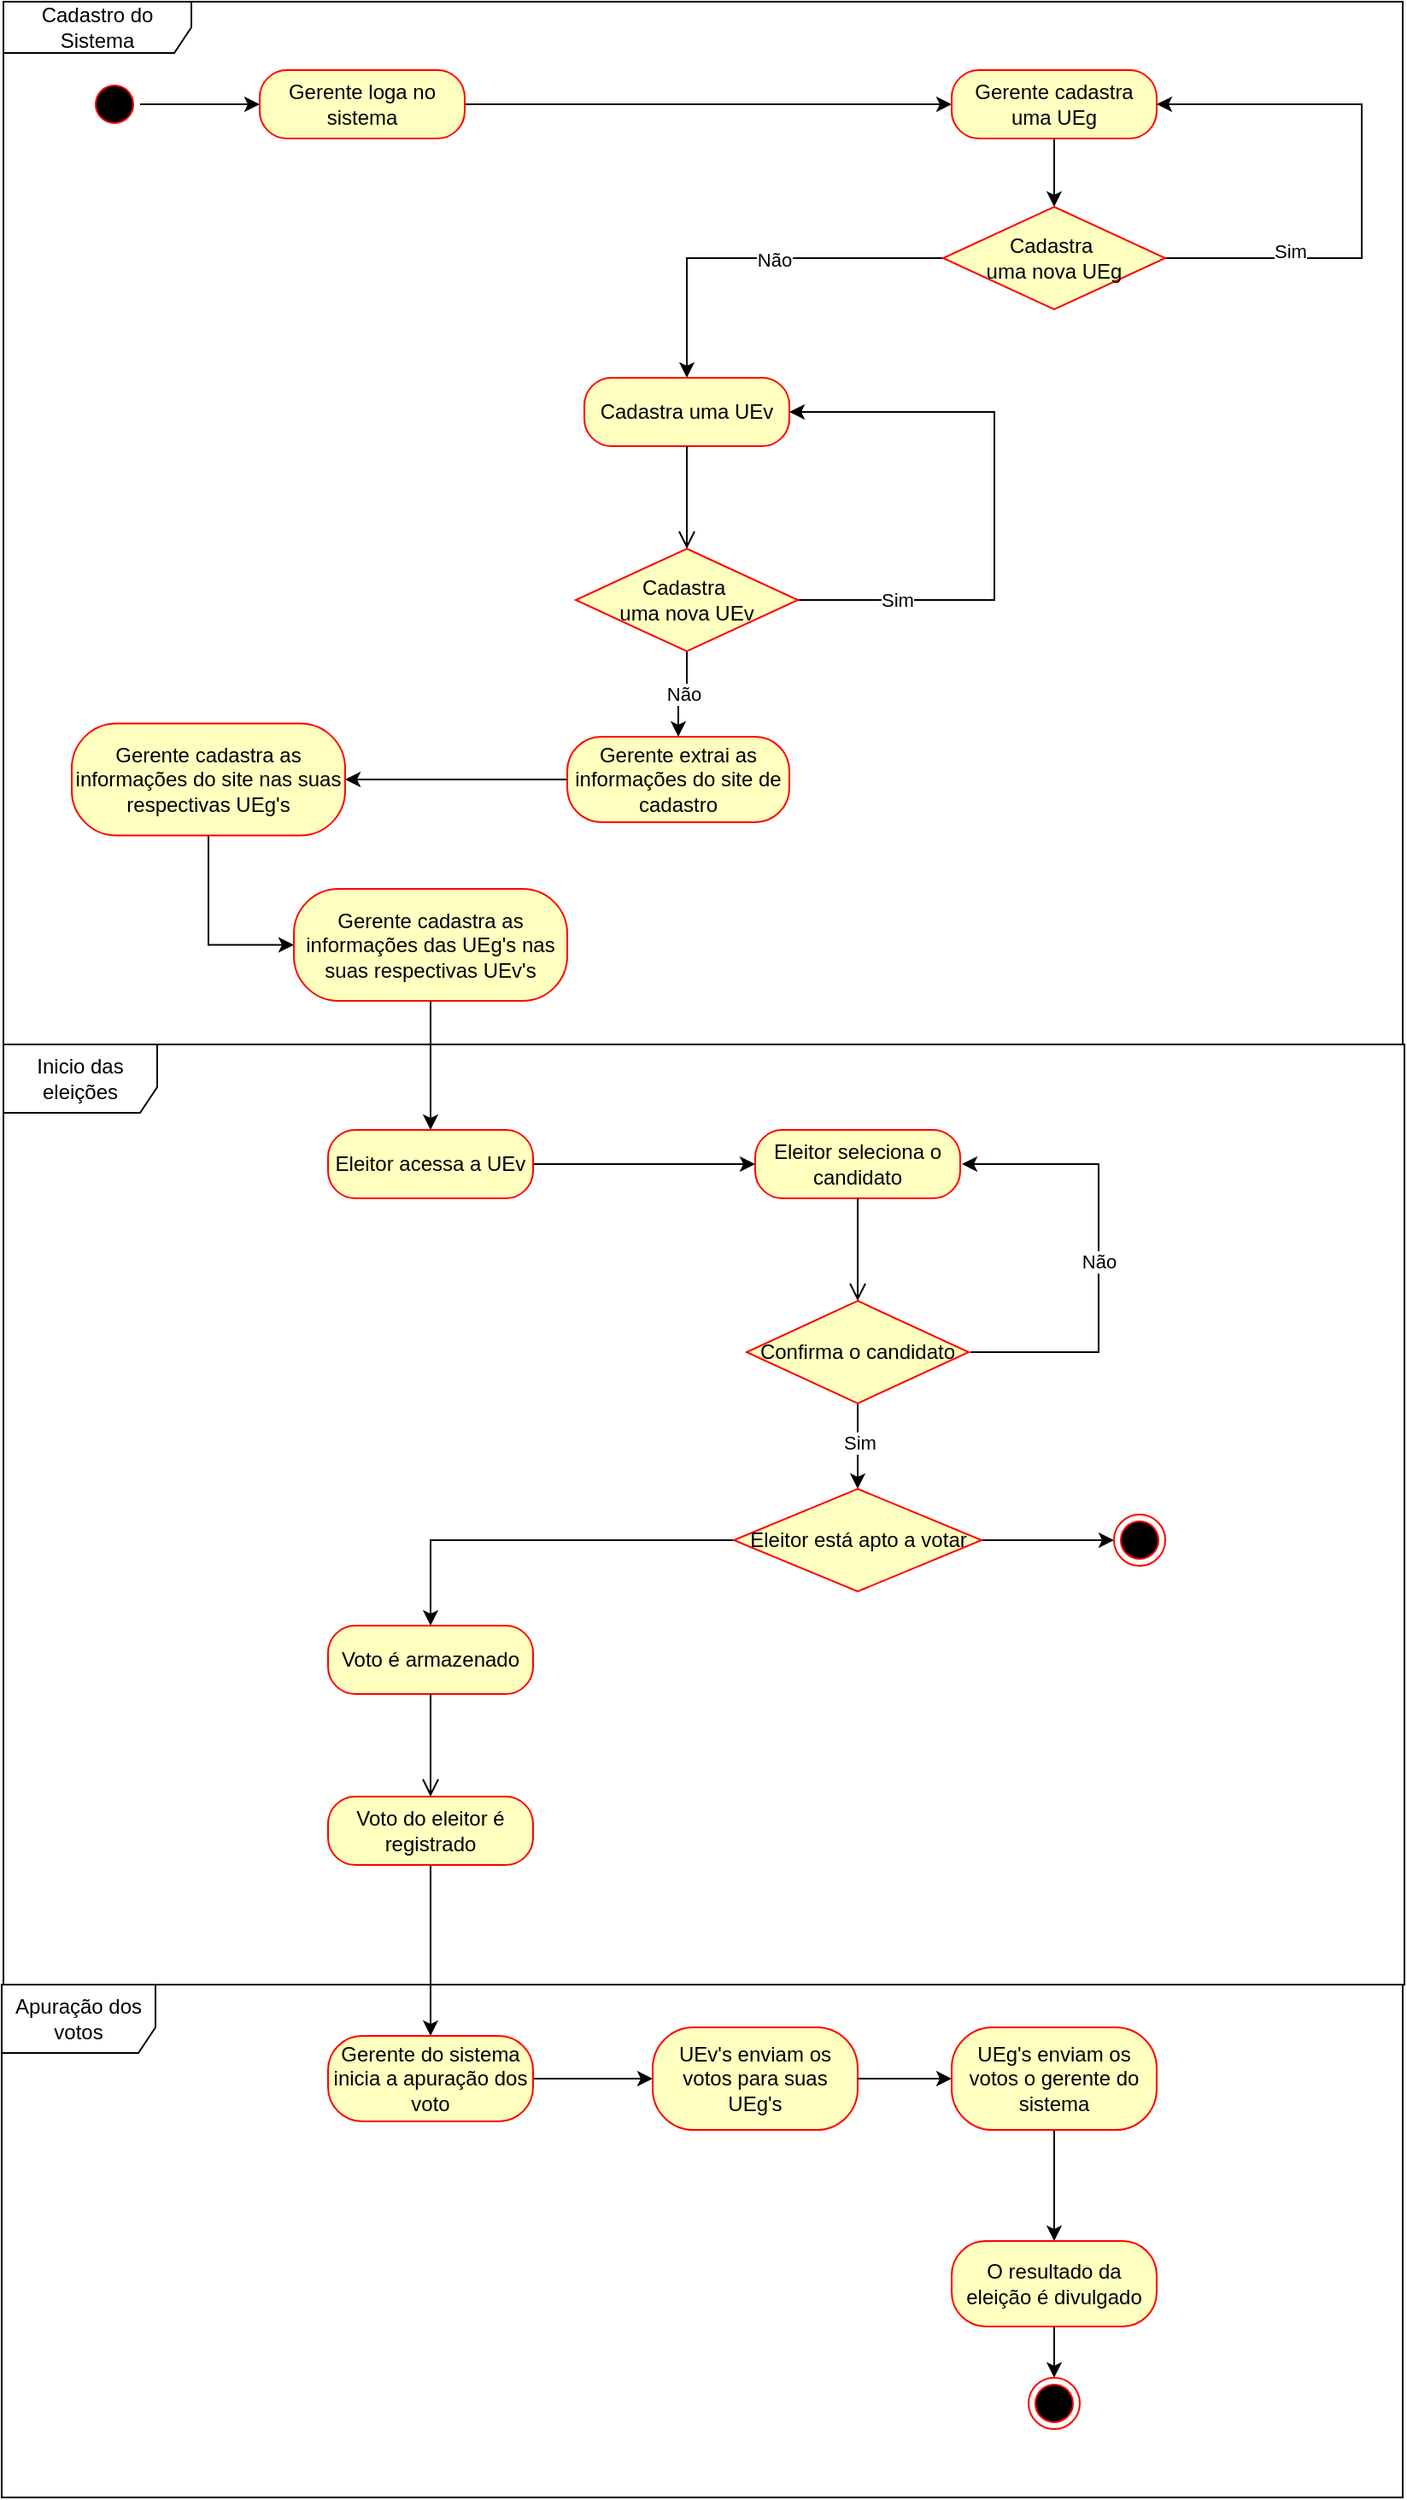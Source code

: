 <mxfile version="28.2.5">
  <diagram name="Página-1" id="owhmF0N5rdO_kxjVLZ1j">
    <mxGraphModel dx="1699" dy="439" grid="1" gridSize="10" guides="1" tooltips="1" connect="1" arrows="1" fold="1" page="1" pageScale="1" pageWidth="827" pageHeight="1169" math="0" shadow="0">
      <root>
        <mxCell id="0" />
        <mxCell id="1" parent="0" />
        <mxCell id="szW7hbF-_0euVuUsSQuW-15" style="edgeStyle=orthogonalEdgeStyle;rounded=0;orthogonalLoop=1;jettySize=auto;html=1;entryX=0;entryY=0.5;entryDx=0;entryDy=0;" parent="1" source="szW7hbF-_0euVuUsSQuW-1" target="szW7hbF-_0euVuUsSQuW-13" edge="1">
          <mxGeometry relative="1" as="geometry" />
        </mxCell>
        <mxCell id="szW7hbF-_0euVuUsSQuW-1" value="" style="ellipse;html=1;shape=startState;fillColor=#000000;strokeColor=#ff0000;" parent="1" vertex="1">
          <mxGeometry x="50" y="45" width="30" height="30" as="geometry" />
        </mxCell>
        <mxCell id="szW7hbF-_0euVuUsSQuW-18" style="edgeStyle=orthogonalEdgeStyle;rounded=0;orthogonalLoop=1;jettySize=auto;html=1;entryX=0;entryY=0.5;entryDx=0;entryDy=0;" parent="1" source="szW7hbF-_0euVuUsSQuW-13" target="szW7hbF-_0euVuUsSQuW-16" edge="1">
          <mxGeometry relative="1" as="geometry" />
        </mxCell>
        <mxCell id="szW7hbF-_0euVuUsSQuW-13" value="Gerente loga no sistema" style="rounded=1;whiteSpace=wrap;html=1;arcSize=40;fontColor=#000000;fillColor=#ffffc0;strokeColor=#ff0000;" parent="1" vertex="1">
          <mxGeometry x="150" y="40" width="120" height="40" as="geometry" />
        </mxCell>
        <mxCell id="szW7hbF-_0euVuUsSQuW-25" style="edgeStyle=orthogonalEdgeStyle;rounded=0;orthogonalLoop=1;jettySize=auto;html=1;entryX=0.5;entryY=0;entryDx=0;entryDy=0;" parent="1" source="szW7hbF-_0euVuUsSQuW-16" target="szW7hbF-_0euVuUsSQuW-19" edge="1">
          <mxGeometry relative="1" as="geometry" />
        </mxCell>
        <mxCell id="szW7hbF-_0euVuUsSQuW-16" value="Gerente cadastra uma UEg" style="rounded=1;whiteSpace=wrap;html=1;arcSize=40;fontColor=#000000;fillColor=#ffffc0;strokeColor=#ff0000;" parent="1" vertex="1">
          <mxGeometry x="555" y="40" width="120" height="40" as="geometry" />
        </mxCell>
        <mxCell id="szW7hbF-_0euVuUsSQuW-22" style="edgeStyle=orthogonalEdgeStyle;rounded=0;orthogonalLoop=1;jettySize=auto;html=1;entryX=1;entryY=0.5;entryDx=0;entryDy=0;" parent="1" source="szW7hbF-_0euVuUsSQuW-19" target="szW7hbF-_0euVuUsSQuW-16" edge="1">
          <mxGeometry relative="1" as="geometry">
            <mxPoint x="775" y="50" as="targetPoint" />
            <Array as="points">
              <mxPoint x="795" y="150" />
              <mxPoint x="795" y="60" />
            </Array>
          </mxGeometry>
        </mxCell>
        <mxCell id="szW7hbF-_0euVuUsSQuW-24" value="&lt;div&gt;Sim&lt;/div&gt;" style="edgeLabel;html=1;align=center;verticalAlign=middle;resizable=0;points=[];" parent="szW7hbF-_0euVuUsSQuW-22" vertex="1" connectable="0">
          <mxGeometry x="-0.551" y="4" relative="1" as="geometry">
            <mxPoint as="offset" />
          </mxGeometry>
        </mxCell>
        <mxCell id="szW7hbF-_0euVuUsSQuW-28" style="edgeStyle=orthogonalEdgeStyle;rounded=0;orthogonalLoop=1;jettySize=auto;html=1;" parent="1" source="szW7hbF-_0euVuUsSQuW-19" target="szW7hbF-_0euVuUsSQuW-26" edge="1">
          <mxGeometry relative="1" as="geometry" />
        </mxCell>
        <mxCell id="szW7hbF-_0euVuUsSQuW-34" value="Não" style="edgeLabel;html=1;align=center;verticalAlign=middle;resizable=0;points=[];" parent="szW7hbF-_0euVuUsSQuW-28" vertex="1" connectable="0">
          <mxGeometry x="-0.1" y="1" relative="1" as="geometry">
            <mxPoint as="offset" />
          </mxGeometry>
        </mxCell>
        <mxCell id="szW7hbF-_0euVuUsSQuW-19" value="&lt;div&gt;Cadastra&amp;nbsp;&lt;/div&gt;&lt;div&gt;uma nova UEg&lt;/div&gt;" style="rhombus;whiteSpace=wrap;html=1;fontColor=#000000;fillColor=#ffffc0;strokeColor=#ff0000;" parent="1" vertex="1">
          <mxGeometry x="550" y="120" width="130" height="60" as="geometry" />
        </mxCell>
        <mxCell id="szW7hbF-_0euVuUsSQuW-26" value="Cadastra uma UEv" style="rounded=1;whiteSpace=wrap;html=1;arcSize=40;fontColor=#000000;fillColor=#ffffc0;strokeColor=#ff0000;" parent="1" vertex="1">
          <mxGeometry x="340" y="220" width="120" height="40" as="geometry" />
        </mxCell>
        <mxCell id="szW7hbF-_0euVuUsSQuW-27" value="" style="edgeStyle=orthogonalEdgeStyle;html=1;verticalAlign=bottom;endArrow=open;endSize=8;strokeColor=#000000;rounded=0;" parent="1" source="szW7hbF-_0euVuUsSQuW-26" edge="1">
          <mxGeometry relative="1" as="geometry">
            <mxPoint x="400" y="320" as="targetPoint" />
          </mxGeometry>
        </mxCell>
        <mxCell id="szW7hbF-_0euVuUsSQuW-32" style="edgeStyle=orthogonalEdgeStyle;rounded=0;orthogonalLoop=1;jettySize=auto;html=1;entryX=1;entryY=0.5;entryDx=0;entryDy=0;" parent="1" source="szW7hbF-_0euVuUsSQuW-31" target="szW7hbF-_0euVuUsSQuW-26" edge="1">
          <mxGeometry relative="1" as="geometry">
            <mxPoint x="560" y="240" as="targetPoint" />
            <Array as="points">
              <mxPoint x="580" y="350" />
              <mxPoint x="580" y="240" />
            </Array>
          </mxGeometry>
        </mxCell>
        <mxCell id="szW7hbF-_0euVuUsSQuW-33" value="Sim" style="edgeLabel;html=1;align=center;verticalAlign=middle;resizable=0;points=[];" parent="szW7hbF-_0euVuUsSQuW-32" vertex="1" connectable="0">
          <mxGeometry x="-0.664" relative="1" as="geometry">
            <mxPoint as="offset" />
          </mxGeometry>
        </mxCell>
        <mxCell id="szW7hbF-_0euVuUsSQuW-37" value="Não" style="edgeStyle=orthogonalEdgeStyle;rounded=0;orthogonalLoop=1;jettySize=auto;html=1;" parent="1" source="szW7hbF-_0euVuUsSQuW-31" target="szW7hbF-_0euVuUsSQuW-35" edge="1">
          <mxGeometry relative="1" as="geometry" />
        </mxCell>
        <mxCell id="szW7hbF-_0euVuUsSQuW-31" value="&lt;div&gt;Cadastra&amp;nbsp;&lt;/div&gt;&lt;div&gt;uma nova UEv&lt;/div&gt;" style="rhombus;whiteSpace=wrap;html=1;fontColor=#000000;fillColor=#ffffc0;strokeColor=#ff0000;" parent="1" vertex="1">
          <mxGeometry x="335" y="320" width="130" height="60" as="geometry" />
        </mxCell>
        <mxCell id="szW7hbF-_0euVuUsSQuW-39" style="edgeStyle=orthogonalEdgeStyle;rounded=0;orthogonalLoop=1;jettySize=auto;html=1;entryX=1;entryY=0.5;entryDx=0;entryDy=0;" parent="1" source="szW7hbF-_0euVuUsSQuW-35" target="szW7hbF-_0euVuUsSQuW-38" edge="1">
          <mxGeometry relative="1" as="geometry" />
        </mxCell>
        <mxCell id="szW7hbF-_0euVuUsSQuW-35" value="Gerente extrai as informações do site de cadastro" style="rounded=1;whiteSpace=wrap;html=1;arcSize=40;fontColor=#000000;fillColor=#ffffc0;strokeColor=#ff0000;" parent="1" vertex="1">
          <mxGeometry x="330" y="430" width="130" height="50" as="geometry" />
        </mxCell>
        <mxCell id="szW7hbF-_0euVuUsSQuW-48" style="edgeStyle=orthogonalEdgeStyle;rounded=0;orthogonalLoop=1;jettySize=auto;html=1;entryX=0;entryY=0.5;entryDx=0;entryDy=0;" parent="1" source="szW7hbF-_0euVuUsSQuW-38" target="szW7hbF-_0euVuUsSQuW-40" edge="1">
          <mxGeometry relative="1" as="geometry" />
        </mxCell>
        <mxCell id="szW7hbF-_0euVuUsSQuW-38" value="Gerente cadastra as informações do site nas suas respectivas UEg&#39;s" style="rounded=1;whiteSpace=wrap;html=1;arcSize=40;fontColor=#000000;fillColor=#ffffc0;strokeColor=#ff0000;" parent="1" vertex="1">
          <mxGeometry x="40" y="422.25" width="160" height="65.5" as="geometry" />
        </mxCell>
        <mxCell id="szW7hbF-_0euVuUsSQuW-49" style="edgeStyle=orthogonalEdgeStyle;rounded=0;orthogonalLoop=1;jettySize=auto;html=1;" parent="1" source="szW7hbF-_0euVuUsSQuW-40" target="szW7hbF-_0euVuUsSQuW-46" edge="1">
          <mxGeometry relative="1" as="geometry" />
        </mxCell>
        <mxCell id="szW7hbF-_0euVuUsSQuW-40" value="Gerente cadastra as informações das UEg&#39;s nas suas respectivas UEv&#39;s" style="rounded=1;whiteSpace=wrap;html=1;arcSize=40;fontColor=#000000;fillColor=#ffffc0;strokeColor=#ff0000;" parent="1" vertex="1">
          <mxGeometry x="170" y="519" width="160" height="65.5" as="geometry" />
        </mxCell>
        <mxCell id="szW7hbF-_0euVuUsSQuW-44" value="&lt;div align=&quot;center&quot;&gt;Cadastro do Sistema&lt;/div&gt;" style="shape=umlFrame;whiteSpace=wrap;html=1;pointerEvents=0;align=center;width=110;height=30;" parent="1" vertex="1">
          <mxGeometry width="819" height="610" as="geometry" />
        </mxCell>
        <mxCell id="szW7hbF-_0euVuUsSQuW-45" value="Inicio das eleições" style="shape=umlFrame;whiteSpace=wrap;html=1;pointerEvents=0;width=90;height=40;" parent="1" vertex="1">
          <mxGeometry y="610" width="820" height="550" as="geometry" />
        </mxCell>
        <mxCell id="szW7hbF-_0euVuUsSQuW-52" style="edgeStyle=orthogonalEdgeStyle;rounded=0;orthogonalLoop=1;jettySize=auto;html=1;" parent="1" source="szW7hbF-_0euVuUsSQuW-46" target="szW7hbF-_0euVuUsSQuW-50" edge="1">
          <mxGeometry relative="1" as="geometry" />
        </mxCell>
        <mxCell id="szW7hbF-_0euVuUsSQuW-46" value="Eleitor acessa a UEv" style="rounded=1;whiteSpace=wrap;html=1;arcSize=40;fontColor=#000000;fillColor=#ffffc0;strokeColor=#ff0000;" parent="1" vertex="1">
          <mxGeometry x="190" y="660" width="120" height="40" as="geometry" />
        </mxCell>
        <mxCell id="szW7hbF-_0euVuUsSQuW-50" value="Eleitor seleciona o candidato" style="rounded=1;whiteSpace=wrap;html=1;arcSize=40;fontColor=#000000;fillColor=#ffffc0;strokeColor=#ff0000;" parent="1" vertex="1">
          <mxGeometry x="440" y="660" width="120" height="40" as="geometry" />
        </mxCell>
        <mxCell id="szW7hbF-_0euVuUsSQuW-51" value="" style="edgeStyle=orthogonalEdgeStyle;html=1;verticalAlign=bottom;endArrow=open;endSize=8;strokeColor=#000000;rounded=0;" parent="1" source="szW7hbF-_0euVuUsSQuW-50" edge="1">
          <mxGeometry relative="1" as="geometry">
            <mxPoint x="500" y="760" as="targetPoint" />
          </mxGeometry>
        </mxCell>
        <mxCell id="szW7hbF-_0euVuUsSQuW-55" style="edgeStyle=orthogonalEdgeStyle;rounded=0;orthogonalLoop=1;jettySize=auto;html=1;entryX=0.5;entryY=0;entryDx=0;entryDy=0;" parent="1" source="szW7hbF-_0euVuUsSQuW-57" target="szW7hbF-_0euVuUsSQuW-61" edge="1">
          <mxGeometry relative="1" as="geometry">
            <mxPoint x="285" y="860" as="targetPoint" />
          </mxGeometry>
        </mxCell>
        <mxCell id="szW7hbF-_0euVuUsSQuW-56" value="Sim" style="edgeLabel;html=1;align=center;verticalAlign=middle;resizable=0;points=[];" parent="szW7hbF-_0euVuUsSQuW-55" vertex="1" connectable="0">
          <mxGeometry x="-0.1" y="1" relative="1" as="geometry">
            <mxPoint as="offset" />
          </mxGeometry>
        </mxCell>
        <mxCell id="szW7hbF-_0euVuUsSQuW-58" style="edgeStyle=orthogonalEdgeStyle;rounded=0;orthogonalLoop=1;jettySize=auto;html=1;entryX=1;entryY=0.5;entryDx=0;entryDy=0;" parent="1" edge="1">
          <mxGeometry relative="1" as="geometry">
            <mxPoint x="566" y="790" as="sourcePoint" />
            <mxPoint x="561" y="680" as="targetPoint" />
            <Array as="points">
              <mxPoint x="641" y="790" />
              <mxPoint x="641" y="680" />
            </Array>
          </mxGeometry>
        </mxCell>
        <mxCell id="szW7hbF-_0euVuUsSQuW-60" value="Não" style="edgeLabel;html=1;align=center;verticalAlign=middle;resizable=0;points=[];" parent="szW7hbF-_0euVuUsSQuW-58" vertex="1" connectable="0">
          <mxGeometry x="-0.034" relative="1" as="geometry">
            <mxPoint as="offset" />
          </mxGeometry>
        </mxCell>
        <mxCell id="szW7hbF-_0euVuUsSQuW-57" value="Confirma o candidato" style="rhombus;whiteSpace=wrap;html=1;fontColor=#000000;fillColor=#ffffc0;strokeColor=#ff0000;" parent="1" vertex="1">
          <mxGeometry x="435" y="760" width="130" height="60" as="geometry" />
        </mxCell>
        <mxCell id="szW7hbF-_0euVuUsSQuW-64" style="edgeStyle=orthogonalEdgeStyle;rounded=0;orthogonalLoop=1;jettySize=auto;html=1;" parent="1" source="szW7hbF-_0euVuUsSQuW-61" target="szW7hbF-_0euVuUsSQuW-63" edge="1">
          <mxGeometry relative="1" as="geometry" />
        </mxCell>
        <mxCell id="szW7hbF-_0euVuUsSQuW-67" style="edgeStyle=orthogonalEdgeStyle;rounded=0;orthogonalLoop=1;jettySize=auto;html=1;entryX=0.5;entryY=0;entryDx=0;entryDy=0;" parent="1" source="szW7hbF-_0euVuUsSQuW-61" target="szW7hbF-_0euVuUsSQuW-65" edge="1">
          <mxGeometry relative="1" as="geometry" />
        </mxCell>
        <mxCell id="szW7hbF-_0euVuUsSQuW-61" value="Eleitor está apto a votar" style="rhombus;whiteSpace=wrap;html=1;fontColor=#000000;fillColor=#ffffc0;strokeColor=#ff0000;" parent="1" vertex="1">
          <mxGeometry x="427.5" y="870" width="145" height="60" as="geometry" />
        </mxCell>
        <mxCell id="szW7hbF-_0euVuUsSQuW-63" value="" style="ellipse;html=1;shape=endState;fillColor=#000000;strokeColor=#ff0000;" parent="1" vertex="1">
          <mxGeometry x="650" y="885" width="30" height="30" as="geometry" />
        </mxCell>
        <mxCell id="szW7hbF-_0euVuUsSQuW-65" value="Voto é armazenado" style="rounded=1;whiteSpace=wrap;html=1;arcSize=40;fontColor=#000000;fillColor=#ffffc0;strokeColor=#ff0000;" parent="1" vertex="1">
          <mxGeometry x="190" y="950" width="120" height="40" as="geometry" />
        </mxCell>
        <mxCell id="szW7hbF-_0euVuUsSQuW-66" value="" style="edgeStyle=orthogonalEdgeStyle;html=1;verticalAlign=bottom;endArrow=open;endSize=8;strokeColor=#000000;rounded=0;" parent="1" source="szW7hbF-_0euVuUsSQuW-65" edge="1">
          <mxGeometry relative="1" as="geometry">
            <mxPoint x="250" y="1050" as="targetPoint" />
          </mxGeometry>
        </mxCell>
        <mxCell id="MqdUluynn0I-gRDo-Rqh-3" style="edgeStyle=orthogonalEdgeStyle;rounded=0;orthogonalLoop=1;jettySize=auto;html=1;entryX=0.5;entryY=0;entryDx=0;entryDy=0;" parent="1" source="szW7hbF-_0euVuUsSQuW-68" target="MqdUluynn0I-gRDo-Rqh-2" edge="1">
          <mxGeometry relative="1" as="geometry" />
        </mxCell>
        <mxCell id="szW7hbF-_0euVuUsSQuW-68" value="Voto do eleitor é registrado" style="rounded=1;whiteSpace=wrap;html=1;arcSize=40;fontColor=#000000;fillColor=#ffffc0;strokeColor=#ff0000;" parent="1" vertex="1">
          <mxGeometry x="190" y="1050" width="120" height="40" as="geometry" />
        </mxCell>
        <mxCell id="MqdUluynn0I-gRDo-Rqh-1" value="Apuração dos votos" style="shape=umlFrame;whiteSpace=wrap;html=1;pointerEvents=0;width=90;height=40;" parent="1" vertex="1">
          <mxGeometry x="-1" y="1160" width="820" height="300" as="geometry" />
        </mxCell>
        <mxCell id="MqdUluynn0I-gRDo-Rqh-6" style="edgeStyle=orthogonalEdgeStyle;rounded=0;orthogonalLoop=1;jettySize=auto;html=1;entryX=0;entryY=0.5;entryDx=0;entryDy=0;" parent="1" source="MqdUluynn0I-gRDo-Rqh-2" target="MqdUluynn0I-gRDo-Rqh-5" edge="1">
          <mxGeometry relative="1" as="geometry" />
        </mxCell>
        <mxCell id="MqdUluynn0I-gRDo-Rqh-2" value="Gerente do sistema inicia a apuração dos voto" style="rounded=1;whiteSpace=wrap;html=1;arcSize=40;fontColor=#000000;fillColor=#ffffc0;strokeColor=#ff0000;" parent="1" vertex="1">
          <mxGeometry x="190" y="1190" width="120" height="50" as="geometry" />
        </mxCell>
        <mxCell id="MqdUluynn0I-gRDo-Rqh-8" style="edgeStyle=orthogonalEdgeStyle;rounded=0;orthogonalLoop=1;jettySize=auto;html=1;entryX=0;entryY=0.5;entryDx=0;entryDy=0;" parent="1" source="MqdUluynn0I-gRDo-Rqh-5" target="MqdUluynn0I-gRDo-Rqh-7" edge="1">
          <mxGeometry relative="1" as="geometry" />
        </mxCell>
        <mxCell id="MqdUluynn0I-gRDo-Rqh-5" value="UEv&#39;s enviam os votos para suas UEg&#39;s" style="rounded=1;whiteSpace=wrap;html=1;arcSize=40;fontColor=#000000;fillColor=#ffffc0;strokeColor=#ff0000;" parent="1" vertex="1">
          <mxGeometry x="380" y="1185" width="120" height="60" as="geometry" />
        </mxCell>
        <mxCell id="MqdUluynn0I-gRDo-Rqh-10" style="edgeStyle=orthogonalEdgeStyle;rounded=0;orthogonalLoop=1;jettySize=auto;html=1;entryX=0.5;entryY=0;entryDx=0;entryDy=0;" parent="1" source="MqdUluynn0I-gRDo-Rqh-7" target="MqdUluynn0I-gRDo-Rqh-9" edge="1">
          <mxGeometry relative="1" as="geometry" />
        </mxCell>
        <mxCell id="MqdUluynn0I-gRDo-Rqh-7" value="UEg&#39;s enviam os votos o gerente do sistema" style="rounded=1;whiteSpace=wrap;html=1;arcSize=40;fontColor=#000000;fillColor=#ffffc0;strokeColor=#ff0000;" parent="1" vertex="1">
          <mxGeometry x="555" y="1185" width="120" height="60" as="geometry" />
        </mxCell>
        <mxCell id="jWIFR320rLfl7Ker_1Ai-2" style="edgeStyle=orthogonalEdgeStyle;rounded=0;orthogonalLoop=1;jettySize=auto;html=1;" edge="1" parent="1" source="MqdUluynn0I-gRDo-Rqh-9" target="jWIFR320rLfl7Ker_1Ai-1">
          <mxGeometry relative="1" as="geometry" />
        </mxCell>
        <mxCell id="MqdUluynn0I-gRDo-Rqh-9" value="O resultado da eleição é divulgado" style="rounded=1;whiteSpace=wrap;html=1;arcSize=40;fontColor=#000000;fillColor=#ffffc0;strokeColor=#ff0000;" parent="1" vertex="1">
          <mxGeometry x="555" y="1310" width="120" height="50" as="geometry" />
        </mxCell>
        <mxCell id="jWIFR320rLfl7Ker_1Ai-1" value="" style="ellipse;html=1;shape=endState;fillColor=#000000;strokeColor=#ff0000;" vertex="1" parent="1">
          <mxGeometry x="600" y="1390" width="30" height="30" as="geometry" />
        </mxCell>
      </root>
    </mxGraphModel>
  </diagram>
</mxfile>
